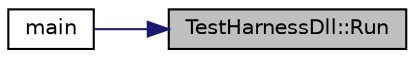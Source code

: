 digraph "TestHarnessDll::Run"
{
 // LATEX_PDF_SIZE
  edge [fontname="Helvetica",fontsize="10",labelfontname="Helvetica",labelfontsize="10"];
  node [fontname="Helvetica",fontsize="10",shape=record];
  rankdir="RL";
  Node1 [label="TestHarnessDll::Run",height=0.2,width=0.4,color="black", fillcolor="grey75", style="filled", fontcolor="black",tooltip="This method is the one that runs everything."];
  Node1 -> Node2 [dir="back",color="midnightblue",fontsize="10",style="solid",fontname="Helvetica"];
  Node2 [label="main",height=0.2,width=0.4,color="black", fillcolor="white", style="filled",URL="$_c_s_e687___test_harness_8cpp.html#ae66f6b31b5ad750f1fe042a706a4e3d4",tooltip="This is the main function that start the whole program. There are no arguments at this time,..."];
}

